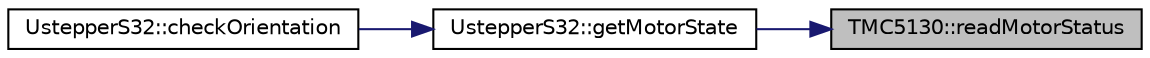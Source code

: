 digraph "TMC5130::readMotorStatus"
{
 // LATEX_PDF_SIZE
  edge [fontname="Helvetica",fontsize="10",labelfontname="Helvetica",labelfontsize="10"];
  node [fontname="Helvetica",fontsize="10",shape=record];
  rankdir="RL";
  Node1 [label="TMC5130::readMotorStatus",height=0.2,width=0.4,color="black", fillcolor="grey75", style="filled", fontcolor="black",tooltip=" "];
  Node1 -> Node2 [dir="back",color="midnightblue",fontsize="10",style="solid",fontname="Helvetica"];
  Node2 [label="UstepperS32::getMotorState",height=0.2,width=0.4,color="black", fillcolor="white", style="filled",URL="$classUstepperS32.html#aaa360b5adba230fd58c468d6f857d44d",tooltip="Get the current motor driver state."];
  Node2 -> Node3 [dir="back",color="midnightblue",fontsize="10",style="solid",fontname="Helvetica"];
  Node3 [label="UstepperS32::checkOrientation",height=0.2,width=0.4,color="black", fillcolor="white", style="filled",URL="$classUstepperS32.html#a8c33940faaf4f7ce0389a7fa450ff9af",tooltip="This method is used to check the orientation of the motor connector."];
}
